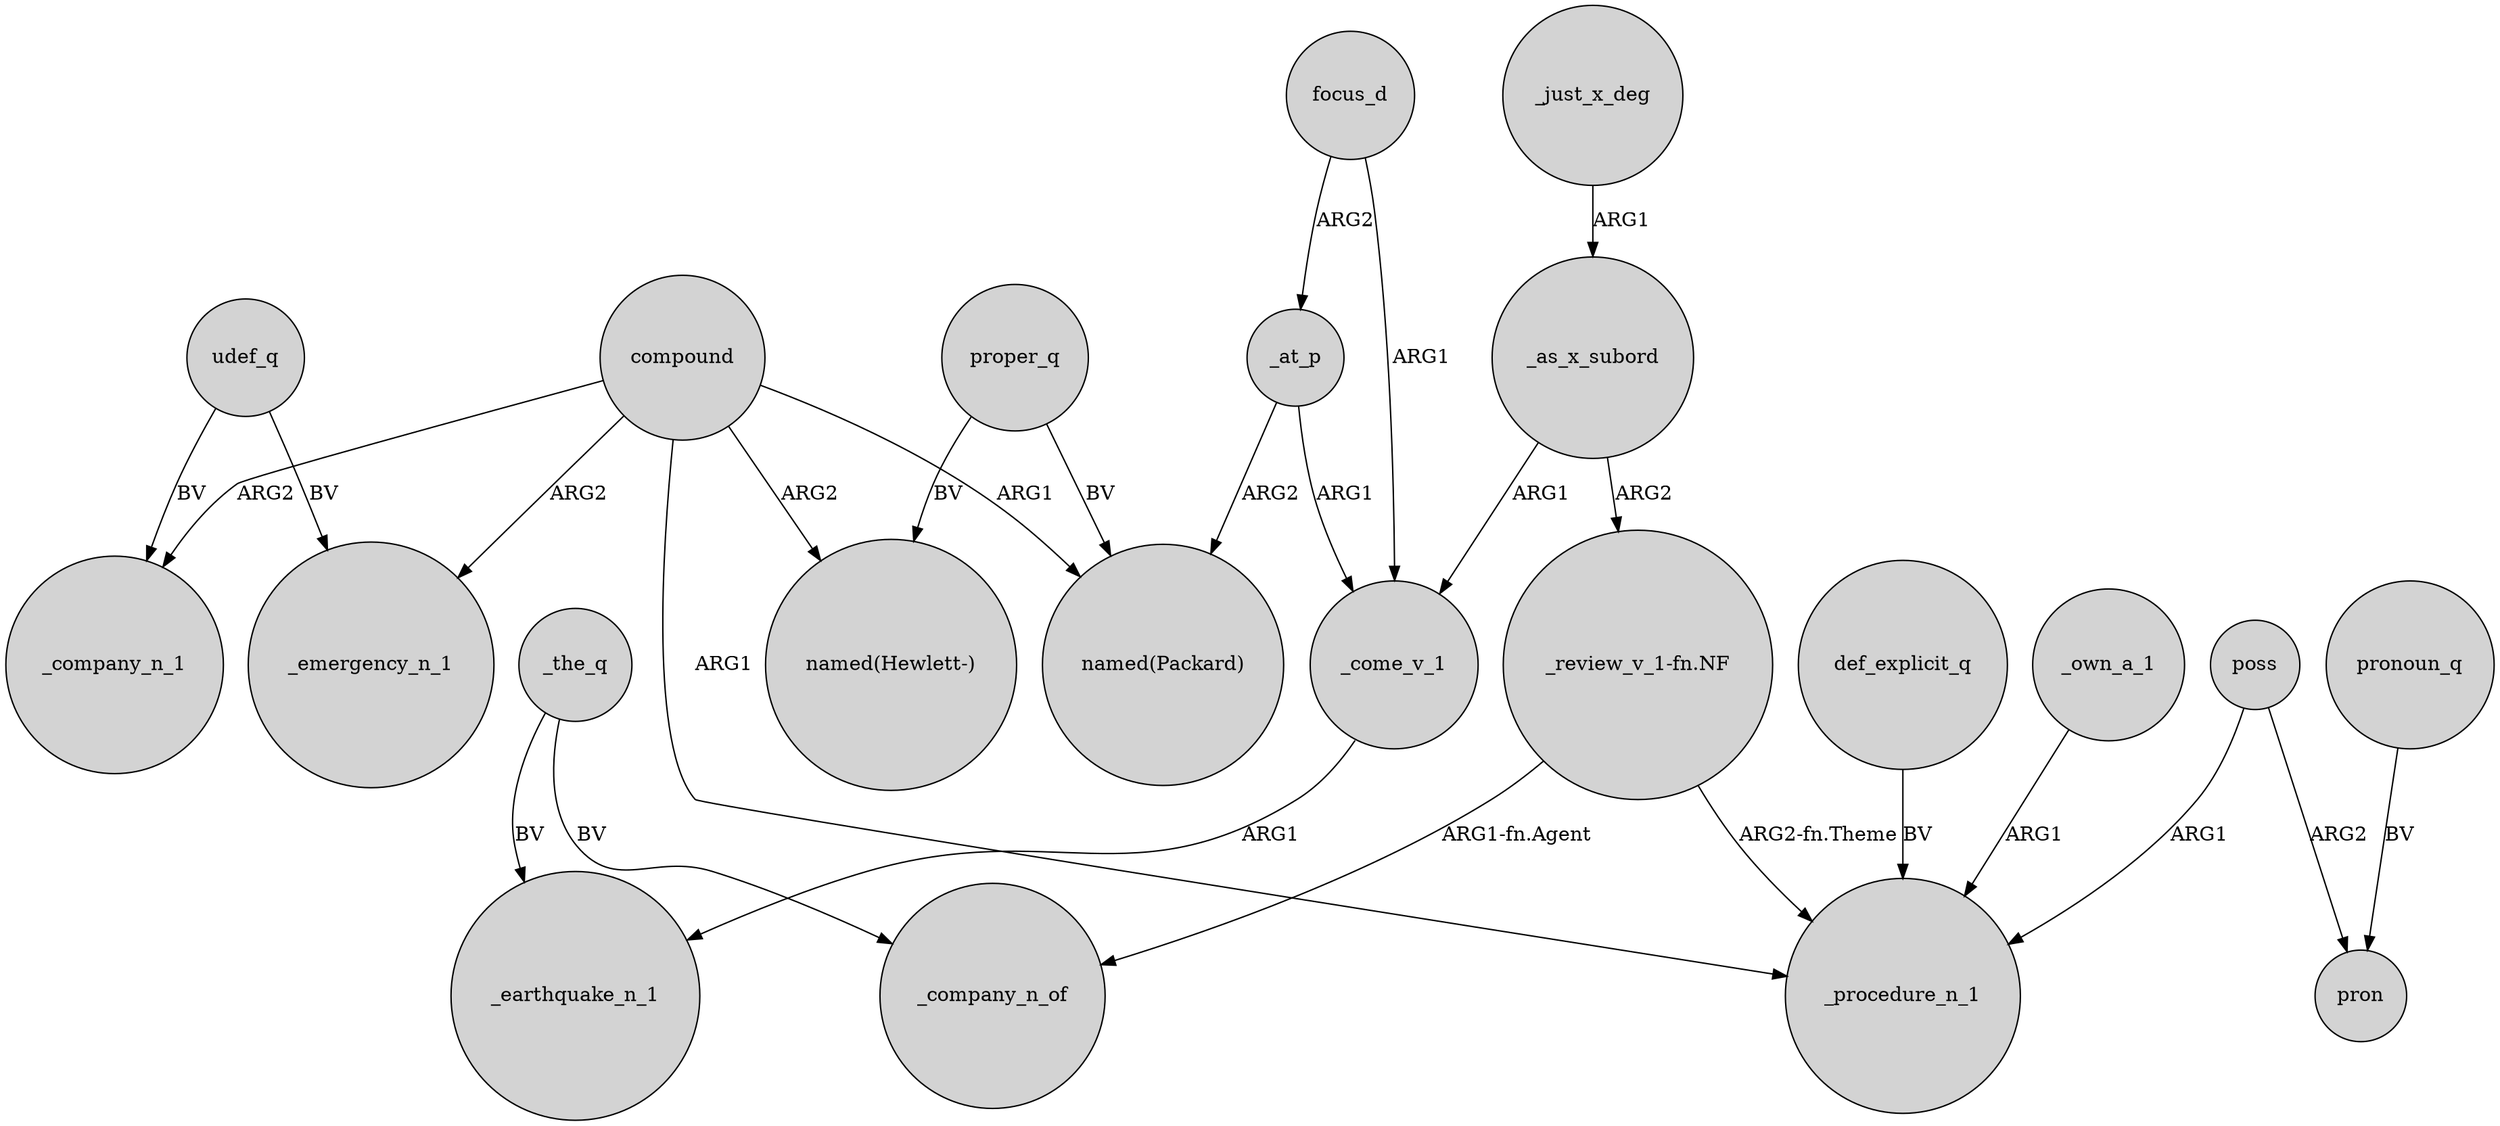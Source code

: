 digraph {
	node [shape=circle style=filled]
	_at_p -> "named(Packard)" [label=ARG2]
	_the_q -> _earthquake_n_1 [label=BV]
	_just_x_deg -> _as_x_subord [label=ARG1]
	_as_x_subord -> "_review_v_1-fn.NF" [label=ARG2]
	compound -> _emergency_n_1 [label=ARG2]
	proper_q -> "named(Packard)" [label=BV]
	compound -> "named(Hewlett-)" [label=ARG2]
	poss -> pron [label=ARG2]
	poss -> _procedure_n_1 [label=ARG1]
	_own_a_1 -> _procedure_n_1 [label=ARG1]
	focus_d -> _come_v_1 [label=ARG1]
	"_review_v_1-fn.NF" -> _procedure_n_1 [label="ARG2-fn.Theme"]
	compound -> _company_n_1 [label=ARG2]
	_at_p -> _come_v_1 [label=ARG1]
	focus_d -> _at_p [label=ARG2]
	_the_q -> _company_n_of [label=BV]
	proper_q -> "named(Hewlett-)" [label=BV]
	"_review_v_1-fn.NF" -> _company_n_of [label="ARG1-fn.Agent"]
	compound -> "named(Packard)" [label=ARG1]
	pronoun_q -> pron [label=BV]
	_as_x_subord -> _come_v_1 [label=ARG1]
	udef_q -> _emergency_n_1 [label=BV]
	def_explicit_q -> _procedure_n_1 [label=BV]
	compound -> _procedure_n_1 [label=ARG1]
	_come_v_1 -> _earthquake_n_1 [label=ARG1]
	udef_q -> _company_n_1 [label=BV]
}
